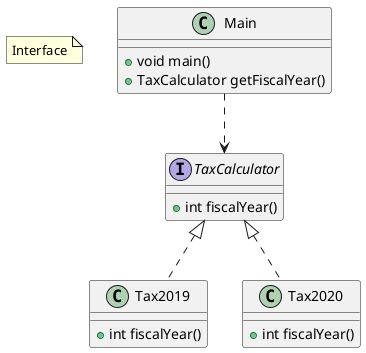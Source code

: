 
@startuml
note "Interface" as N1
interface TaxCalculator {
    + int fiscalYear()
}

class Tax2019 implements TaxCalculator {
    + int fiscalYear()
}

class Tax2020 implements TaxCalculator {
    + int fiscalYear()
}

class Main {
    + void main()
    + TaxCalculator getFiscalYear()
}

Main ..> TaxCalculator
@enduml
